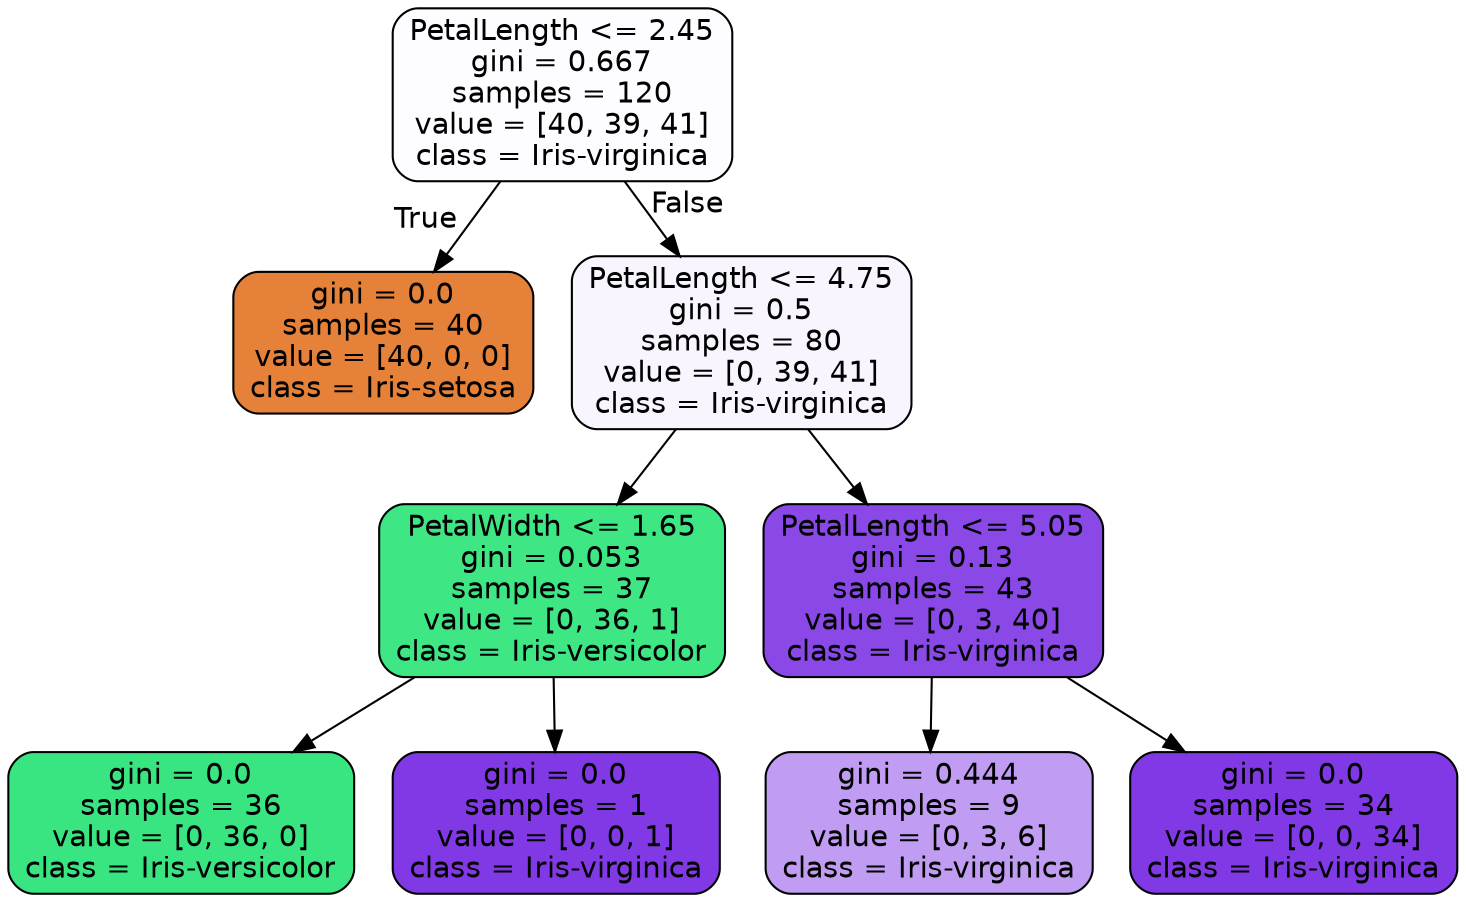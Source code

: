 digraph Tree {
node [shape=box, style="filled, rounded", color="black", fontname=helvetica] ;
edge [fontname=helvetica] ;
0 [label="PetalLength <= 2.45\ngini = 0.667\nsamples = 120\nvalue = [40, 39, 41]\nclass = Iris-virginica", fillcolor="#fdfdff"] ;
1 [label="gini = 0.0\nsamples = 40\nvalue = [40, 0, 0]\nclass = Iris-setosa", fillcolor="#e58139"] ;
0 -> 1 [labeldistance=2.5, labelangle=45, headlabel="True"] ;
2 [label="PetalLength <= 4.75\ngini = 0.5\nsamples = 80\nvalue = [0, 39, 41]\nclass = Iris-virginica", fillcolor="#f9f5fe"] ;
0 -> 2 [labeldistance=2.5, labelangle=-45, headlabel="False"] ;
3 [label="PetalWidth <= 1.65\ngini = 0.053\nsamples = 37\nvalue = [0, 36, 1]\nclass = Iris-versicolor", fillcolor="#3ee684"] ;
2 -> 3 ;
4 [label="gini = 0.0\nsamples = 36\nvalue = [0, 36, 0]\nclass = Iris-versicolor", fillcolor="#39e581"] ;
3 -> 4 ;
5 [label="gini = 0.0\nsamples = 1\nvalue = [0, 0, 1]\nclass = Iris-virginica", fillcolor="#8139e5"] ;
3 -> 5 ;
6 [label="PetalLength <= 5.05\ngini = 0.13\nsamples = 43\nvalue = [0, 3, 40]\nclass = Iris-virginica", fillcolor="#8a48e7"] ;
2 -> 6 ;
7 [label="gini = 0.444\nsamples = 9\nvalue = [0, 3, 6]\nclass = Iris-virginica", fillcolor="#c09cf2"] ;
6 -> 7 ;
8 [label="gini = 0.0\nsamples = 34\nvalue = [0, 0, 34]\nclass = Iris-virginica", fillcolor="#8139e5"] ;
6 -> 8 ;
}